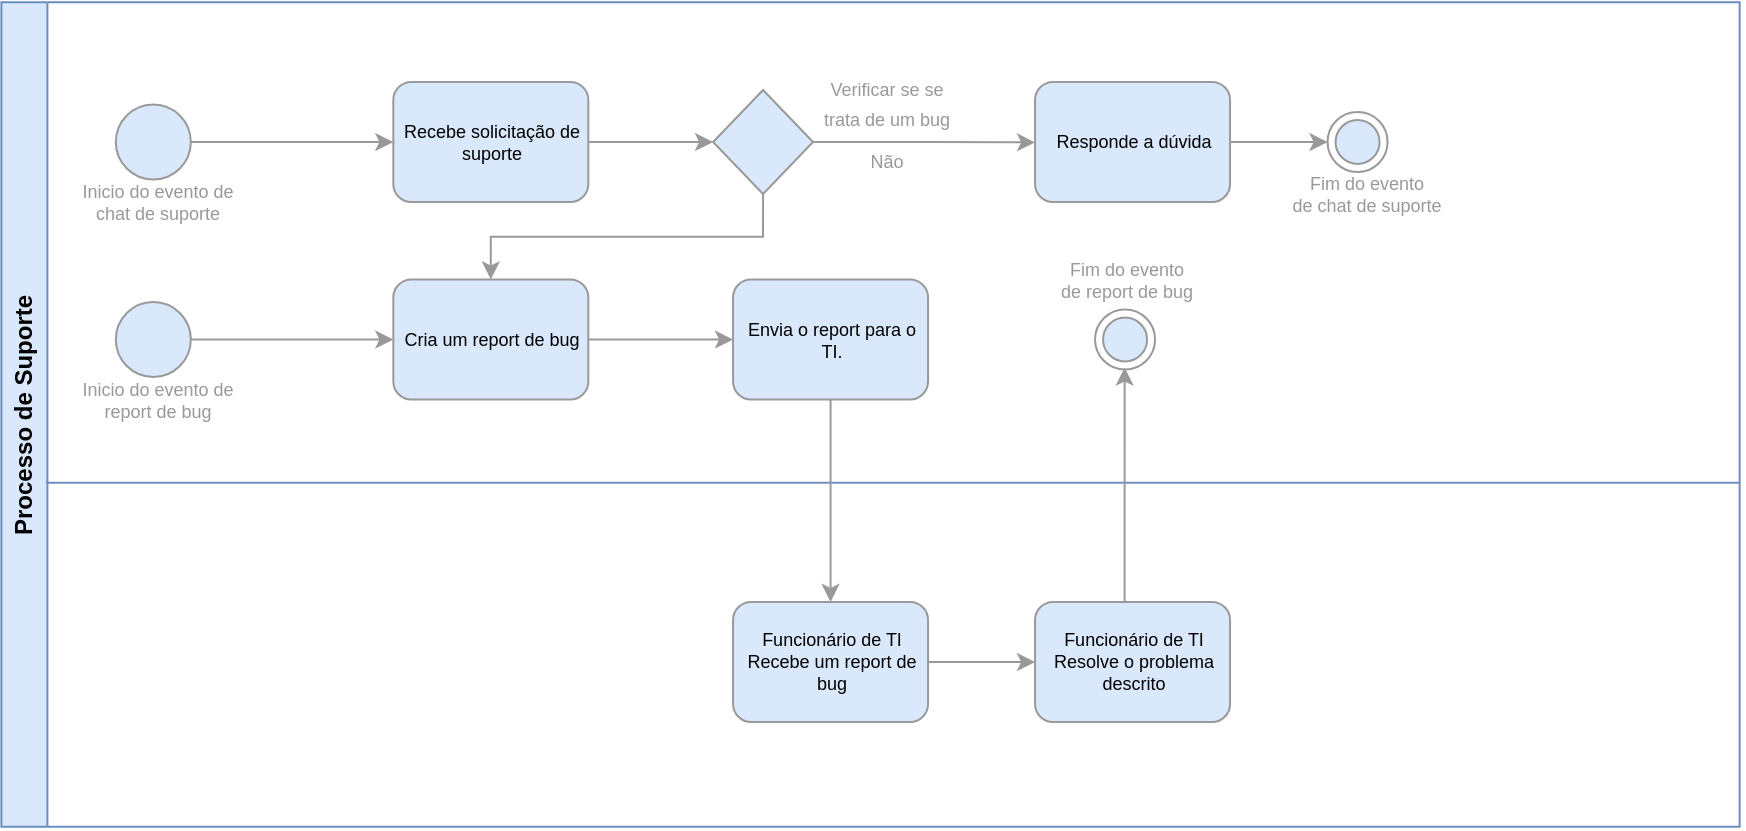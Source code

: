 <mxfile version="14.4.8" type="github">
  <diagram id="hDbWcpu7jW1coL6kkoiM" name="Page-1">
    <mxGraphModel dx="1185" dy="588" grid="1" gridSize="10" guides="1" tooltips="1" connect="1" arrows="1" fold="1" page="1" pageScale="1" pageWidth="827" pageHeight="1169" math="0" shadow="0">
      <root>
        <mxCell id="0" />
        <mxCell id="1" parent="0" />
        <mxCell id="Uae5VY67OI-3qOdvZR93-37" value="Processo de Suporte" style="swimlane;whiteSpace=wrap;rotation=-90;fillColor=#dae8fc;strokeColor=#6c8ebf;" vertex="1" parent="1">
          <mxGeometry x="259.16" y="-218.29" width="412.2" height="869.12" as="geometry" />
        </mxCell>
        <mxCell id="Uae5VY67OI-3qOdvZR93-38" style="edgeStyle=orthogonalEdgeStyle;rounded=0;orthogonalLoop=1;jettySize=auto;html=1;exitX=1;exitY=0.5;exitDx=0;exitDy=0;fontSize=9;fontColor=#999999;labelBorderColor=none;fillColor=#dae8fc;labelBackgroundColor=none;strokeColor=#999999;" edge="1" parent="Uae5VY67OI-3qOdvZR93-37" source="Uae5VY67OI-3qOdvZR93-39" target="Uae5VY67OI-3qOdvZR93-42">
          <mxGeometry relative="1" as="geometry" />
        </mxCell>
        <mxCell id="Uae5VY67OI-3qOdvZR93-39" value="" style="ellipse;whiteSpace=wrap;html=1;fontSize=9;labelBorderColor=none;fillColor=#dae8fc;labelBackgroundColor=none;strokeColor=#999999;" vertex="1" parent="Uae5VY67OI-3qOdvZR93-37">
          <mxGeometry x="-171.25" y="279.54" width="37.5" height="37.5" as="geometry" />
        </mxCell>
        <mxCell id="Uae5VY67OI-3qOdvZR93-40" value="&lt;font style=&quot;font-size: 9px&quot;&gt;Inicio do evento de chat de suporte&lt;/font&gt;" style="text;html=1;align=center;verticalAlign=middle;whiteSpace=wrap;rounded=0;fontSize=9;labelBorderColor=none;fontColor=#999999;labelBackgroundColor=none;" vertex="1" parent="Uae5VY67OI-3qOdvZR93-37">
          <mxGeometry x="-190" y="318.29" width="80" height="20" as="geometry" />
        </mxCell>
        <mxCell id="Uae5VY67OI-3qOdvZR93-41" style="edgeStyle=orthogonalEdgeStyle;rounded=0;orthogonalLoop=1;jettySize=auto;html=1;exitX=1;exitY=0.5;exitDx=0;exitDy=0;entryX=0;entryY=0.5;entryDx=0;entryDy=0;fontSize=9;fontColor=#999999;labelBorderColor=none;fillColor=#dae8fc;labelBackgroundColor=none;strokeColor=#999999;" edge="1" parent="Uae5VY67OI-3qOdvZR93-37" source="Uae5VY67OI-3qOdvZR93-42" target="Uae5VY67OI-3qOdvZR93-69">
          <mxGeometry relative="1" as="geometry">
            <mxPoint x="125.0" y="298.29" as="targetPoint" />
          </mxGeometry>
        </mxCell>
        <mxCell id="Uae5VY67OI-3qOdvZR93-42" value="Recebe solicitação de suporte" style="rounded=1;whiteSpace=wrap;html=1;fontSize=9;labelBorderColor=none;fillColor=#dae8fc;labelBackgroundColor=none;strokeColor=#999999;" vertex="1" parent="Uae5VY67OI-3qOdvZR93-37">
          <mxGeometry x="-32.5" y="268.29" width="97.5" height="60" as="geometry" />
        </mxCell>
        <mxCell id="Uae5VY67OI-3qOdvZR93-43" value="" style="endArrow=none;html=1;fillColor=#dae8fc;strokeColor=#6c8ebf;" edge="1" parent="Uae5VY67OI-3qOdvZR93-37">
          <mxGeometry width="50" height="50" relative="1" as="geometry">
            <mxPoint x="-206.19" y="468.62" as="sourcePoint" />
            <mxPoint x="640.67" y="468.62" as="targetPoint" />
          </mxGeometry>
        </mxCell>
        <mxCell id="Uae5VY67OI-3qOdvZR93-62" value="&lt;font style=&quot;font-size: 9px&quot;&gt;Não&lt;/font&gt;" style="text;html=1;strokeColor=none;fillColor=none;align=center;verticalAlign=middle;whiteSpace=wrap;rounded=0;fontColor=#999999;" vertex="1" parent="Uae5VY67OI-3qOdvZR93-37">
          <mxGeometry x="178.37" y="297.04" width="70.88" height="20" as="geometry" />
        </mxCell>
        <mxCell id="Uae5VY67OI-3qOdvZR93-63" value="&lt;font style=&quot;font-size: 9px&quot;&gt;Verificar se se trata de um bug&lt;/font&gt;" style="text;html=1;strokeColor=none;fillColor=none;align=center;verticalAlign=middle;whiteSpace=wrap;rounded=0;fontColor=#999999;" vertex="1" parent="Uae5VY67OI-3qOdvZR93-37">
          <mxGeometry x="178.37" y="268.29" width="70.88" height="20" as="geometry" />
        </mxCell>
        <mxCell id="Uae5VY67OI-3qOdvZR93-65" value="Responde a dúvida" style="rounded=1;whiteSpace=wrap;html=1;fontSize=9;labelBorderColor=none;fillColor=#dae8fc;labelBackgroundColor=none;strokeColor=#999999;" vertex="1" parent="Uae5VY67OI-3qOdvZR93-37">
          <mxGeometry x="288.37" y="268.29" width="97.5" height="60" as="geometry" />
        </mxCell>
        <mxCell id="Uae5VY67OI-3qOdvZR93-66" value="" style="ellipse;html=1;shape=endState;fillColor=#dae8fc;fontSize=9;labelBorderColor=none;labelBackgroundColor=none;strokeColor=#999999;" vertex="1" parent="Uae5VY67OI-3qOdvZR93-37">
          <mxGeometry x="434.62" y="283.29" width="30" height="30" as="geometry" />
        </mxCell>
        <mxCell id="Uae5VY67OI-3qOdvZR93-64" style="edgeStyle=orthogonalEdgeStyle;rounded=0;orthogonalLoop=1;jettySize=auto;html=1;exitX=1;exitY=0.5;exitDx=0;exitDy=0;entryX=0;entryY=0.5;entryDx=0;entryDy=0;strokeColor=#999999;fontColor=#999999;" edge="1" parent="Uae5VY67OI-3qOdvZR93-37" source="Uae5VY67OI-3qOdvZR93-65" target="Uae5VY67OI-3qOdvZR93-66">
          <mxGeometry relative="1" as="geometry" />
        </mxCell>
        <mxCell id="Uae5VY67OI-3qOdvZR93-67" value="Fim do evento &lt;br&gt;de chat de suporte" style="text;html=1;align=center;verticalAlign=middle;resizable=0;points=[];autosize=1;fontSize=9;labelBorderColor=none;fontColor=#999999;labelBackgroundColor=none;" vertex="1" parent="Uae5VY67OI-3qOdvZR93-37">
          <mxGeometry x="408.37" y="309.54" width="90" height="30" as="geometry" />
        </mxCell>
        <mxCell id="Uae5VY67OI-3qOdvZR93-68" style="edgeStyle=orthogonalEdgeStyle;rounded=0;orthogonalLoop=1;jettySize=auto;html=1;exitX=1;exitY=0.5;exitDx=0;exitDy=0;fontColor=#999999;fillColor=#dae8fc;strokeColor=#999999;" edge="1" parent="Uae5VY67OI-3qOdvZR93-37" source="Uae5VY67OI-3qOdvZR93-69">
          <mxGeometry relative="1" as="geometry">
            <mxPoint x="288.37" y="298.48" as="targetPoint" />
          </mxGeometry>
        </mxCell>
        <mxCell id="Uae5VY67OI-3qOdvZR93-86" style="edgeStyle=orthogonalEdgeStyle;rounded=0;orthogonalLoop=1;jettySize=auto;html=1;exitX=0.5;exitY=1;exitDx=0;exitDy=0;entryX=0.5;entryY=0;entryDx=0;entryDy=0;strokeColor=#999999;fontColor=#999999;" edge="1" parent="Uae5VY67OI-3qOdvZR93-37" source="Uae5VY67OI-3qOdvZR93-69" target="Uae5VY67OI-3qOdvZR93-81">
          <mxGeometry relative="1" as="geometry" />
        </mxCell>
        <mxCell id="Uae5VY67OI-3qOdvZR93-69" value="" style="rhombus;whiteSpace=wrap;html=1;fontSize=9;labelBorderColor=none;fillColor=#dae8fc;labelBackgroundColor=none;strokeColor=#999999;" vertex="1" parent="Uae5VY67OI-3qOdvZR93-37">
          <mxGeometry x="127.37" y="272.29" width="50" height="52" as="geometry" />
        </mxCell>
        <mxCell id="Uae5VY67OI-3qOdvZR93-73" style="edgeStyle=orthogonalEdgeStyle;rounded=0;orthogonalLoop=1;jettySize=auto;html=1;exitX=1;exitY=0.5;exitDx=0;exitDy=0;entryX=0;entryY=0.5;entryDx=0;entryDy=0;strokeColor=#999999;fontColor=#999999;" edge="1" parent="Uae5VY67OI-3qOdvZR93-37" source="Uae5VY67OI-3qOdvZR93-70">
          <mxGeometry relative="1" as="geometry">
            <mxPoint x="-32.5" y="397.04" as="targetPoint" />
          </mxGeometry>
        </mxCell>
        <mxCell id="Uae5VY67OI-3qOdvZR93-70" value="" style="ellipse;whiteSpace=wrap;html=1;fontSize=9;labelBorderColor=none;fillColor=#dae8fc;labelBackgroundColor=none;strokeColor=#999999;" vertex="1" parent="Uae5VY67OI-3qOdvZR93-37">
          <mxGeometry x="-171.25" y="378.29" width="37.5" height="37.5" as="geometry" />
        </mxCell>
        <mxCell id="Uae5VY67OI-3qOdvZR93-71" value="&lt;font style=&quot;font-size: 9px&quot;&gt;Inicio do evento de report de bug&lt;/font&gt;" style="text;html=1;align=center;verticalAlign=middle;whiteSpace=wrap;rounded=0;fontSize=9;labelBorderColor=none;fontColor=#999999;labelBackgroundColor=none;" vertex="1" parent="Uae5VY67OI-3qOdvZR93-37">
          <mxGeometry x="-190" y="417.04" width="80" height="20" as="geometry" />
        </mxCell>
        <mxCell id="Uae5VY67OI-3qOdvZR93-88" style="edgeStyle=orthogonalEdgeStyle;rounded=0;orthogonalLoop=1;jettySize=auto;html=1;exitX=1;exitY=0.5;exitDx=0;exitDy=0;entryX=0;entryY=0.5;entryDx=0;entryDy=0;strokeColor=#999999;fontColor=#999999;" edge="1" parent="Uae5VY67OI-3qOdvZR93-37" source="Uae5VY67OI-3qOdvZR93-81" target="Uae5VY67OI-3qOdvZR93-87">
          <mxGeometry relative="1" as="geometry" />
        </mxCell>
        <mxCell id="Uae5VY67OI-3qOdvZR93-81" value="Cria um report de bug" style="rounded=1;whiteSpace=wrap;html=1;fontSize=9;labelBorderColor=none;fillColor=#dae8fc;labelBackgroundColor=none;strokeColor=#999999;" vertex="1" parent="Uae5VY67OI-3qOdvZR93-37">
          <mxGeometry x="-32.5" y="367.04" width="97.5" height="60" as="geometry" />
        </mxCell>
        <mxCell id="Uae5VY67OI-3qOdvZR93-94" style="edgeStyle=orthogonalEdgeStyle;rounded=0;orthogonalLoop=1;jettySize=auto;html=1;exitX=0.5;exitY=1;exitDx=0;exitDy=0;entryX=0.5;entryY=0;entryDx=0;entryDy=0;strokeColor=#999999;fontColor=#999999;" edge="1" parent="Uae5VY67OI-3qOdvZR93-37" source="Uae5VY67OI-3qOdvZR93-87" target="Uae5VY67OI-3qOdvZR93-93">
          <mxGeometry relative="1" as="geometry" />
        </mxCell>
        <mxCell id="Uae5VY67OI-3qOdvZR93-87" value="Envia o report para o TI." style="rounded=1;whiteSpace=wrap;html=1;fontSize=9;labelBorderColor=none;fillColor=#dae8fc;labelBackgroundColor=none;strokeColor=#999999;" vertex="1" parent="Uae5VY67OI-3qOdvZR93-37">
          <mxGeometry x="137.37" y="367.04" width="97.5" height="60" as="geometry" />
        </mxCell>
        <mxCell id="Uae5VY67OI-3qOdvZR93-89" value="" style="ellipse;html=1;shape=endState;fillColor=#dae8fc;fontSize=9;labelBorderColor=none;labelBackgroundColor=none;strokeColor=#999999;" vertex="1" parent="Uae5VY67OI-3qOdvZR93-37">
          <mxGeometry x="318.37" y="382.04" width="30" height="30" as="geometry" />
        </mxCell>
        <mxCell id="Uae5VY67OI-3qOdvZR93-90" value="Fim do evento &lt;br&gt;de report de bug" style="text;html=1;align=center;verticalAlign=middle;resizable=0;points=[];autosize=1;fontSize=9;labelBorderColor=none;fontColor=#999999;labelBackgroundColor=none;" vertex="1" parent="Uae5VY67OI-3qOdvZR93-37">
          <mxGeometry x="293.37" y="352.04" width="80" height="30" as="geometry" />
        </mxCell>
        <mxCell id="Uae5VY67OI-3qOdvZR93-96" style="edgeStyle=orthogonalEdgeStyle;rounded=0;orthogonalLoop=1;jettySize=auto;html=1;exitX=1;exitY=0.5;exitDx=0;exitDy=0;entryX=0;entryY=0.5;entryDx=0;entryDy=0;strokeColor=#999999;fontColor=#999999;" edge="1" parent="Uae5VY67OI-3qOdvZR93-37" source="Uae5VY67OI-3qOdvZR93-93" target="Uae5VY67OI-3qOdvZR93-95">
          <mxGeometry relative="1" as="geometry" />
        </mxCell>
        <mxCell id="Uae5VY67OI-3qOdvZR93-93" value="Funcionário de TI Recebe um report de bug" style="rounded=1;whiteSpace=wrap;html=1;fontSize=9;labelBorderColor=none;fillColor=#dae8fc;labelBackgroundColor=none;strokeColor=#999999;" vertex="1" parent="Uae5VY67OI-3qOdvZR93-37">
          <mxGeometry x="137.37" y="528.29" width="97.5" height="60" as="geometry" />
        </mxCell>
        <mxCell id="Uae5VY67OI-3qOdvZR93-102" style="edgeStyle=orthogonalEdgeStyle;rounded=0;orthogonalLoop=1;jettySize=auto;html=1;exitX=0.5;exitY=0;exitDx=0;exitDy=0;strokeColor=#999999;fontColor=#999999;entryX=0.493;entryY=0.968;entryDx=0;entryDy=0;entryPerimeter=0;" edge="1" parent="Uae5VY67OI-3qOdvZR93-37" source="Uae5VY67OI-3qOdvZR93-95" target="Uae5VY67OI-3qOdvZR93-89">
          <mxGeometry relative="1" as="geometry">
            <mxPoint x="333.25" y="418.29" as="targetPoint" />
            <Array as="points">
              <mxPoint x="333.25" y="528.17" />
            </Array>
          </mxGeometry>
        </mxCell>
        <mxCell id="Uae5VY67OI-3qOdvZR93-95" value="Funcionário de TI&lt;br&gt;Resolve o problema descrito" style="rounded=1;whiteSpace=wrap;html=1;fontSize=9;labelBorderColor=none;fillColor=#dae8fc;labelBackgroundColor=none;strokeColor=#999999;" vertex="1" parent="Uae5VY67OI-3qOdvZR93-37">
          <mxGeometry x="288.37" y="528.29" width="97.5" height="60" as="geometry" />
        </mxCell>
      </root>
    </mxGraphModel>
  </diagram>
</mxfile>
